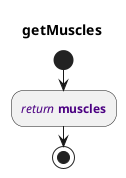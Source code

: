 @startuml
title getMuscles
start
:<color:INDIGO><i>return</i></color> <color:INDIGO><b>muscles</b></color>;
stop
@enduml
